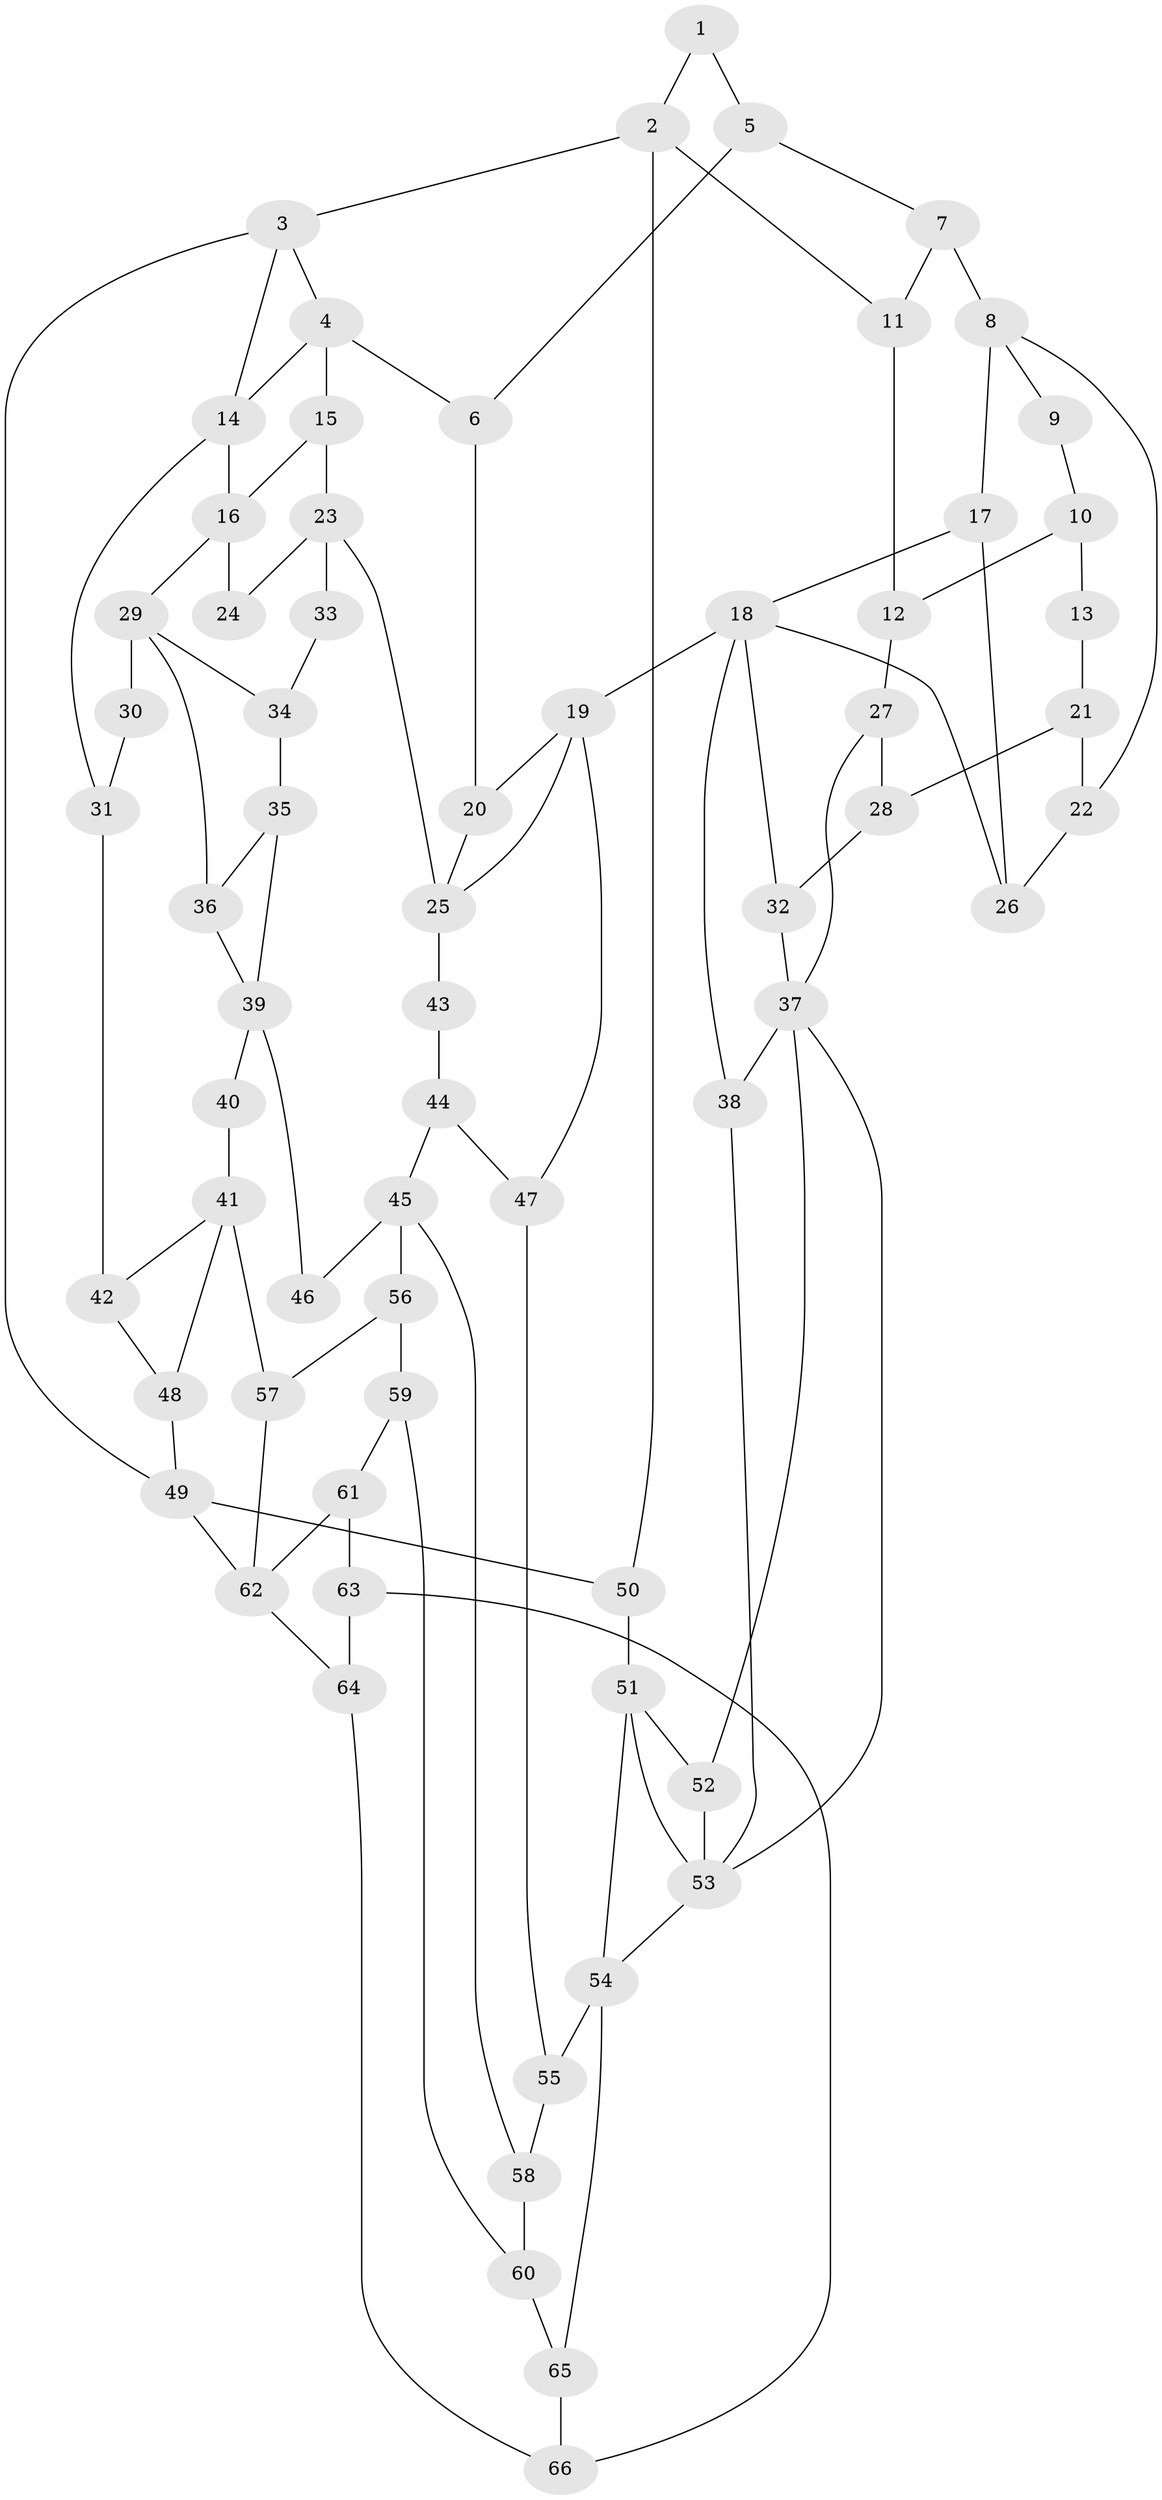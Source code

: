 // original degree distribution, {4: 0.21212121212121213, 6: 0.21212121212121213, 3: 0.022727272727272728, 5: 0.553030303030303}
// Generated by graph-tools (version 1.1) at 2025/38/03/09/25 02:38:47]
// undirected, 66 vertices, 106 edges
graph export_dot {
graph [start="1"]
  node [color=gray90,style=filled];
  1;
  2;
  3;
  4;
  5;
  6;
  7;
  8;
  9;
  10;
  11;
  12;
  13;
  14;
  15;
  16;
  17;
  18;
  19;
  20;
  21;
  22;
  23;
  24;
  25;
  26;
  27;
  28;
  29;
  30;
  31;
  32;
  33;
  34;
  35;
  36;
  37;
  38;
  39;
  40;
  41;
  42;
  43;
  44;
  45;
  46;
  47;
  48;
  49;
  50;
  51;
  52;
  53;
  54;
  55;
  56;
  57;
  58;
  59;
  60;
  61;
  62;
  63;
  64;
  65;
  66;
  1 -- 2 [weight=1.0];
  1 -- 5 [weight=1.0];
  2 -- 3 [weight=1.0];
  2 -- 11 [weight=1.0];
  2 -- 50 [weight=1.0];
  3 -- 4 [weight=1.0];
  3 -- 14 [weight=1.0];
  3 -- 49 [weight=1.0];
  4 -- 6 [weight=1.0];
  4 -- 14 [weight=1.0];
  4 -- 15 [weight=2.0];
  5 -- 6 [weight=1.0];
  5 -- 7 [weight=1.0];
  6 -- 20 [weight=1.0];
  7 -- 8 [weight=2.0];
  7 -- 11 [weight=1.0];
  8 -- 9 [weight=2.0];
  8 -- 17 [weight=1.0];
  8 -- 22 [weight=1.0];
  9 -- 10 [weight=1.0];
  10 -- 12 [weight=1.0];
  10 -- 13 [weight=2.0];
  11 -- 12 [weight=1.0];
  12 -- 27 [weight=1.0];
  13 -- 21 [weight=1.0];
  14 -- 16 [weight=1.0];
  14 -- 31 [weight=1.0];
  15 -- 16 [weight=1.0];
  15 -- 23 [weight=1.0];
  16 -- 24 [weight=2.0];
  16 -- 29 [weight=2.0];
  17 -- 18 [weight=1.0];
  17 -- 26 [weight=1.0];
  18 -- 19 [weight=2.0];
  18 -- 26 [weight=1.0];
  18 -- 32 [weight=1.0];
  18 -- 38 [weight=1.0];
  19 -- 20 [weight=1.0];
  19 -- 25 [weight=1.0];
  19 -- 47 [weight=1.0];
  20 -- 25 [weight=1.0];
  21 -- 22 [weight=1.0];
  21 -- 28 [weight=1.0];
  22 -- 26 [weight=1.0];
  23 -- 24 [weight=1.0];
  23 -- 25 [weight=2.0];
  23 -- 33 [weight=2.0];
  25 -- 43 [weight=2.0];
  27 -- 28 [weight=1.0];
  27 -- 37 [weight=1.0];
  28 -- 32 [weight=1.0];
  29 -- 30 [weight=2.0];
  29 -- 34 [weight=1.0];
  29 -- 36 [weight=1.0];
  30 -- 31 [weight=1.0];
  31 -- 42 [weight=1.0];
  32 -- 37 [weight=1.0];
  33 -- 34 [weight=1.0];
  34 -- 35 [weight=1.0];
  35 -- 36 [weight=1.0];
  35 -- 39 [weight=1.0];
  36 -- 39 [weight=1.0];
  37 -- 38 [weight=2.0];
  37 -- 52 [weight=1.0];
  37 -- 53 [weight=1.0];
  38 -- 53 [weight=1.0];
  39 -- 40 [weight=2.0];
  39 -- 46 [weight=2.0];
  40 -- 41 [weight=2.0];
  41 -- 42 [weight=1.0];
  41 -- 48 [weight=1.0];
  41 -- 57 [weight=2.0];
  42 -- 48 [weight=1.0];
  43 -- 44 [weight=1.0];
  44 -- 45 [weight=1.0];
  44 -- 47 [weight=1.0];
  45 -- 46 [weight=2.0];
  45 -- 56 [weight=2.0];
  45 -- 58 [weight=1.0];
  47 -- 55 [weight=1.0];
  48 -- 49 [weight=1.0];
  49 -- 50 [weight=1.0];
  49 -- 62 [weight=1.0];
  50 -- 51 [weight=2.0];
  51 -- 52 [weight=1.0];
  51 -- 53 [weight=1.0];
  51 -- 54 [weight=2.0];
  52 -- 53 [weight=1.0];
  53 -- 54 [weight=1.0];
  54 -- 55 [weight=1.0];
  54 -- 65 [weight=1.0];
  55 -- 58 [weight=1.0];
  56 -- 57 [weight=2.0];
  56 -- 59 [weight=2.0];
  57 -- 62 [weight=1.0];
  58 -- 60 [weight=1.0];
  59 -- 60 [weight=1.0];
  59 -- 61 [weight=2.0];
  60 -- 65 [weight=1.0];
  61 -- 62 [weight=1.0];
  61 -- 63 [weight=2.0];
  62 -- 64 [weight=2.0];
  63 -- 64 [weight=3.0];
  63 -- 66 [weight=1.0];
  64 -- 66 [weight=1.0];
  65 -- 66 [weight=1.0];
}
